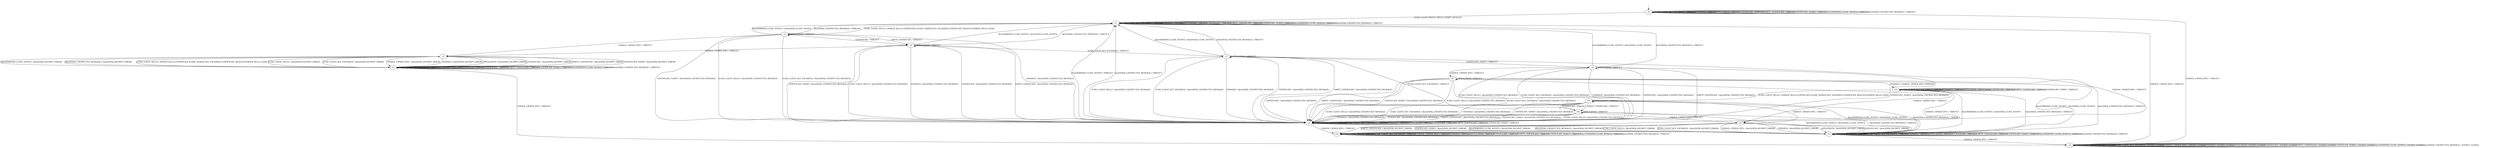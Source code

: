 digraph h4 {
s0 [label="s0"];
s1 [label="s1"];
s2 [label="s2"];
s3 [label="s3"];
s4 [label="s4"];
s5 [label="s5"];
s6 [label="s6"];
s7 [label="s7"];
s11 [label="s11"];
s14 [label="s14"];
s8 [label="s8"];
s12 [label="s12"];
s9 [label="s9"];
s10 [label="s10"];
s13 [label="s13"];
s15 [label="s15"];
s16 [label="s16"];
s0 -> s1 [label="ECDH_CLIENT_HELLO / HELLO_VERIFY_REQUEST"];
s0 -> s0 [label="ECDH_CLIENT_KEY_EXCHANGE / TIMEOUT"];
s0 -> s2 [label="CHANGE_CIPHER_SPEC / TIMEOUT"];
s0 -> s0 [label="FINISHED / TIMEOUT"];
s0 -> s0 [label="APPLICATION / TIMEOUT"];
s0 -> s0 [label="CERTIFICATE / TIMEOUT"];
s0 -> s0 [label="EMPTY_CERTIFICATE / TIMEOUT"];
s0 -> s0 [label="CERTIFICATE_VERIFY / TIMEOUT"];
s0 -> s0 [label="Alert(WARNING,CLOSE_NOTIFY) / TIMEOUT"];
s0 -> s0 [label="Alert(FATAL,UNEXPECTED_MESSAGE) / TIMEOUT"];
s1 -> s3 [label="ECDH_CLIENT_HELLO / SERVER_HELLO,CERTIFICATE,ECDHE_SERVER_KEY_EXCHANGE,CERTIFICATE_REQUEST,SERVER_HELLO_DONE"];
s1 -> s1 [label="ECDH_CLIENT_KEY_EXCHANGE / TIMEOUT"];
s1 -> s2 [label="CHANGE_CIPHER_SPEC / TIMEOUT"];
s1 -> s1 [label="FINISHED / TIMEOUT"];
s1 -> s1 [label="APPLICATION / TIMEOUT"];
s1 -> s1 [label="CERTIFICATE / TIMEOUT"];
s1 -> s1 [label="EMPTY_CERTIFICATE / TIMEOUT"];
s1 -> s1 [label="CERTIFICATE_VERIFY / TIMEOUT"];
s1 -> s1 [label="Alert(WARNING,CLOSE_NOTIFY) / TIMEOUT"];
s1 -> s1 [label="Alert(FATAL,UNEXPECTED_MESSAGE) / TIMEOUT"];
s2 -> s2 [label="ECDH_CLIENT_HELLO / SOCKET_CLOSED"];
s2 -> s2 [label="ECDH_CLIENT_KEY_EXCHANGE / SOCKET_CLOSED"];
s2 -> s2 [label="CHANGE_CIPHER_SPEC / SOCKET_CLOSED"];
s2 -> s2 [label="FINISHED / SOCKET_CLOSED"];
s2 -> s2 [label="APPLICATION / SOCKET_CLOSED"];
s2 -> s2 [label="CERTIFICATE / SOCKET_CLOSED"];
s2 -> s2 [label="EMPTY_CERTIFICATE / SOCKET_CLOSED"];
s2 -> s2 [label="CERTIFICATE_VERIFY / SOCKET_CLOSED"];
s2 -> s2 [label="Alert(WARNING,CLOSE_NOTIFY) / SOCKET_CLOSED"];
s2 -> s2 [label="Alert(FATAL,UNEXPECTED_MESSAGE) / SOCKET_CLOSED"];
s3 -> s4 [label="ECDH_CLIENT_HELLO / Alert(FATAL,UNEXPECTED_MESSAGE)"];
s3 -> s4 [label="ECDH_CLIENT_KEY_EXCHANGE / Alert(FATAL,UNEXPECTED_MESSAGE)"];
s3 -> s5 [label="CHANGE_CIPHER_SPEC / TIMEOUT"];
s3 -> s4 [label="FINISHED / Alert(FATAL,UNEXPECTED_MESSAGE)"];
s3 -> s3 [label="APPLICATION / TIMEOUT"];
s3 -> s6 [label="CERTIFICATE / TIMEOUT"];
s3 -> s6 [label="EMPTY_CERTIFICATE / TIMEOUT"];
s3 -> s4 [label="CERTIFICATE_VERIFY / Alert(FATAL,UNEXPECTED_MESSAGE)"];
s3 -> s1 [label="Alert(WARNING,CLOSE_NOTIFY) / Alert(FATAL,CLOSE_NOTIFY)"];
s3 -> s1 [label="Alert(FATAL,UNEXPECTED_MESSAGE) / TIMEOUT"];
s4 -> s4 [label="ECDH_CLIENT_HELLO / TIMEOUT"];
s4 -> s4 [label="ECDH_CLIENT_KEY_EXCHANGE / TIMEOUT"];
s4 -> s14 [label="CHANGE_CIPHER_SPEC / TIMEOUT"];
s4 -> s4 [label="FINISHED / TIMEOUT"];
s4 -> s4 [label="APPLICATION / TIMEOUT"];
s4 -> s4 [label="CERTIFICATE / TIMEOUT"];
s4 -> s4 [label="EMPTY_CERTIFICATE / TIMEOUT"];
s4 -> s4 [label="CERTIFICATE_VERIFY / TIMEOUT"];
s4 -> s1 [label="Alert(WARNING,CLOSE_NOTIFY) / TIMEOUT"];
s4 -> s1 [label="Alert(FATAL,UNEXPECTED_MESSAGE) / TIMEOUT"];
s5 -> s11 [label="ECDH_CLIENT_HELLO / Alert(FATAL,DECRYPT_ERROR)"];
s5 -> s11 [label="ECDH_CLIENT_KEY_EXCHANGE / Alert(FATAL,DECRYPT_ERROR)"];
s5 -> s11 [label="CHANGE_CIPHER_SPEC / Alert(FATAL,DECRYPT_ERROR)"];
s5 -> s11 [label="FINISHED / Alert(FATAL,DECRYPT_ERROR)"];
s5 -> s11 [label="APPLICATION / Alert(FATAL,DECRYPT_ERROR)"];
s5 -> s11 [label="CERTIFICATE / Alert(FATAL,DECRYPT_ERROR)"];
s5 -> s11 [label="EMPTY_CERTIFICATE / Alert(FATAL,DECRYPT_ERROR)"];
s5 -> s11 [label="CERTIFICATE_VERIFY / Alert(FATAL,DECRYPT_ERROR)"];
s5 -> s11 [label="Alert(WARNING,CLOSE_NOTIFY) / Alert(FATAL,DECRYPT_ERROR)"];
s5 -> s11 [label="Alert(FATAL,UNEXPECTED_MESSAGE) / Alert(FATAL,DECRYPT_ERROR)"];
s6 -> s4 [label="ECDH_CLIENT_HELLO / Alert(FATAL,UNEXPECTED_MESSAGE)"];
s6 -> s7 [label="ECDH_CLIENT_KEY_EXCHANGE / TIMEOUT"];
s6 -> s5 [label="CHANGE_CIPHER_SPEC / TIMEOUT"];
s6 -> s4 [label="FINISHED / Alert(FATAL,UNEXPECTED_MESSAGE)"];
s6 -> s6 [label="APPLICATION / TIMEOUT"];
s6 -> s4 [label="CERTIFICATE / Alert(FATAL,UNEXPECTED_MESSAGE)"];
s6 -> s4 [label="EMPTY_CERTIFICATE / Alert(FATAL,UNEXPECTED_MESSAGE)"];
s6 -> s4 [label="CERTIFICATE_VERIFY / Alert(FATAL,UNEXPECTED_MESSAGE)"];
s6 -> s1 [label="Alert(WARNING,CLOSE_NOTIFY) / Alert(FATAL,CLOSE_NOTIFY)"];
s6 -> s1 [label="Alert(FATAL,UNEXPECTED_MESSAGE) / TIMEOUT"];
s7 -> s4 [label="ECDH_CLIENT_HELLO / Alert(FATAL,UNEXPECTED_MESSAGE)"];
s7 -> s4 [label="ECDH_CLIENT_KEY_EXCHANGE / Alert(FATAL,UNEXPECTED_MESSAGE)"];
s7 -> s12 [label="CHANGE_CIPHER_SPEC / TIMEOUT"];
s7 -> s4 [label="FINISHED / Alert(FATAL,UNEXPECTED_MESSAGE)"];
s7 -> s7 [label="APPLICATION / TIMEOUT"];
s7 -> s4 [label="CERTIFICATE / Alert(FATAL,UNEXPECTED_MESSAGE)"];
s7 -> s4 [label="EMPTY_CERTIFICATE / Alert(FATAL,UNEXPECTED_MESSAGE)"];
s7 -> s8 [label="CERTIFICATE_VERIFY / TIMEOUT"];
s7 -> s1 [label="Alert(WARNING,CLOSE_NOTIFY) / Alert(FATAL,CLOSE_NOTIFY)"];
s7 -> s1 [label="Alert(FATAL,UNEXPECTED_MESSAGE) / TIMEOUT"];
s11 -> s5 [label="ECDH_CLIENT_HELLO / SERVER_HELLO,CERTIFICATE,ECDHE_SERVER_KEY_EXCHANGE,CERTIFICATE_REQUEST,SERVER_HELLO_DONE"];
s11 -> s11 [label="ECDH_CLIENT_KEY_EXCHANGE / TIMEOUT"];
s11 -> s2 [label="CHANGE_CIPHER_SPEC / TIMEOUT"];
s11 -> s11 [label="FINISHED / TIMEOUT"];
s11 -> s11 [label="APPLICATION / TIMEOUT"];
s11 -> s11 [label="CERTIFICATE / TIMEOUT"];
s11 -> s11 [label="EMPTY_CERTIFICATE / TIMEOUT"];
s11 -> s11 [label="CERTIFICATE_VERIFY / TIMEOUT"];
s11 -> s11 [label="Alert(WARNING,CLOSE_NOTIFY) / TIMEOUT"];
s11 -> s11 [label="Alert(FATAL,UNEXPECTED_MESSAGE) / TIMEOUT"];
s14 -> s14 [label="ECDH_CLIENT_HELLO / TIMEOUT"];
s14 -> s14 [label="ECDH_CLIENT_KEY_EXCHANGE / TIMEOUT"];
s14 -> s14 [label="CHANGE_CIPHER_SPEC / TIMEOUT"];
s14 -> s14 [label="FINISHED / TIMEOUT"];
s14 -> s14 [label="APPLICATION / TIMEOUT"];
s14 -> s14 [label="CERTIFICATE / TIMEOUT"];
s14 -> s14 [label="EMPTY_CERTIFICATE / TIMEOUT"];
s14 -> s14 [label="CERTIFICATE_VERIFY / TIMEOUT"];
s14 -> s14 [label="Alert(WARNING,CLOSE_NOTIFY) / TIMEOUT"];
s14 -> s14 [label="Alert(FATAL,UNEXPECTED_MESSAGE) / TIMEOUT"];
s8 -> s4 [label="ECDH_CLIENT_HELLO / Alert(FATAL,UNEXPECTED_MESSAGE)"];
s8 -> s4 [label="ECDH_CLIENT_KEY_EXCHANGE / Alert(FATAL,UNEXPECTED_MESSAGE)"];
s8 -> s9 [label="CHANGE_CIPHER_SPEC / TIMEOUT"];
s8 -> s4 [label="FINISHED / Alert(FATAL,UNEXPECTED_MESSAGE)"];
s8 -> s8 [label="APPLICATION / TIMEOUT"];
s8 -> s4 [label="CERTIFICATE / Alert(FATAL,UNEXPECTED_MESSAGE)"];
s8 -> s4 [label="EMPTY_CERTIFICATE / Alert(FATAL,UNEXPECTED_MESSAGE)"];
s8 -> s4 [label="CERTIFICATE_VERIFY / Alert(FATAL,UNEXPECTED_MESSAGE)"];
s8 -> s1 [label="Alert(WARNING,CLOSE_NOTIFY) / Alert(FATAL,CLOSE_NOTIFY)"];
s8 -> s1 [label="Alert(FATAL,UNEXPECTED_MESSAGE) / TIMEOUT"];
s12 -> s13 [label="ECDH_CLIENT_HELLO / Alert(FATAL,DECRYPT_ERROR)"];
s12 -> s13 [label="ECDH_CLIENT_KEY_EXCHANGE / Alert(FATAL,DECRYPT_ERROR)"];
s12 -> s13 [label="CHANGE_CIPHER_SPEC / Alert(FATAL,DECRYPT_ERROR)"];
s12 -> s13 [label="FINISHED / Alert(FATAL,DECRYPT_ERROR)"];
s12 -> s13 [label="APPLICATION / Alert(FATAL,DECRYPT_ERROR)"];
s12 -> s13 [label="CERTIFICATE / Alert(FATAL,DECRYPT_ERROR)"];
s12 -> s13 [label="EMPTY_CERTIFICATE / Alert(FATAL,DECRYPT_ERROR)"];
s12 -> s13 [label="CERTIFICATE_VERIFY / Alert(FATAL,DECRYPT_ERROR)"];
s12 -> s13 [label="Alert(WARNING,CLOSE_NOTIFY) / Alert(FATAL,DECRYPT_ERROR)"];
s12 -> s13 [label="Alert(FATAL,UNEXPECTED_MESSAGE) / Alert(FATAL,DECRYPT_ERROR)"];
s9 -> s4 [label="ECDH_CLIENT_HELLO / Alert(FATAL,UNEXPECTED_MESSAGE)"];
s9 -> s4 [label="ECDH_CLIENT_KEY_EXCHANGE / Alert(FATAL,UNEXPECTED_MESSAGE)"];
s9 -> s12 [label="CHANGE_CIPHER_SPEC / TIMEOUT"];
s9 -> s10 [label="FINISHED / CHANGE_CIPHER_SPEC,FINISHED"];
s9 -> s9 [label="APPLICATION / TIMEOUT"];
s9 -> s4 [label="CERTIFICATE / Alert(FATAL,UNEXPECTED_MESSAGE)"];
s9 -> s4 [label="EMPTY_CERTIFICATE / Alert(FATAL,UNEXPECTED_MESSAGE)"];
s9 -> s4 [label="CERTIFICATE_VERIFY / Alert(FATAL,UNEXPECTED_MESSAGE)"];
s9 -> s13 [label="Alert(WARNING,CLOSE_NOTIFY) / Alert(FATAL,CLOSE_NOTIFY)"];
s9 -> s13 [label="Alert(FATAL,UNEXPECTED_MESSAGE) / TIMEOUT"];
s10 -> s15 [label="ECDH_CLIENT_HELLO / SERVER_HELLO,CERTIFICATE,ECDHE_SERVER_KEY_EXCHANGE,CERTIFICATE_REQUEST,SERVER_HELLO_DONE"];
s10 -> s10 [label="ECDH_CLIENT_KEY_EXCHANGE / TIMEOUT"];
s10 -> s14 [label="CHANGE_CIPHER_SPEC / TIMEOUT"];
s10 -> s10 [label="FINISHED / TIMEOUT"];
s10 -> s10 [label="APPLICATION / APPLICATION"];
s10 -> s10 [label="CERTIFICATE / TIMEOUT"];
s10 -> s10 [label="EMPTY_CERTIFICATE / TIMEOUT"];
s10 -> s10 [label="CERTIFICATE_VERIFY / TIMEOUT"];
s10 -> s13 [label="Alert(WARNING,CLOSE_NOTIFY) / Alert(FATAL,CLOSE_NOTIFY)"];
s10 -> s13 [label="Alert(FATAL,UNEXPECTED_MESSAGE) / TIMEOUT"];
s13 -> s13 [label="ECDH_CLIENT_HELLO / TIMEOUT"];
s13 -> s13 [label="ECDH_CLIENT_KEY_EXCHANGE / TIMEOUT"];
s13 -> s2 [label="CHANGE_CIPHER_SPEC / TIMEOUT"];
s13 -> s13 [label="FINISHED / TIMEOUT"];
s13 -> s13 [label="APPLICATION / TIMEOUT"];
s13 -> s13 [label="CERTIFICATE / TIMEOUT"];
s13 -> s13 [label="EMPTY_CERTIFICATE / TIMEOUT"];
s13 -> s13 [label="CERTIFICATE_VERIFY / TIMEOUT"];
s13 -> s13 [label="Alert(WARNING,CLOSE_NOTIFY) / TIMEOUT"];
s13 -> s13 [label="Alert(FATAL,UNEXPECTED_MESSAGE) / TIMEOUT"];
s15 -> s4 [label="ECDH_CLIENT_HELLO / Alert(FATAL,UNEXPECTED_MESSAGE)"];
s15 -> s4 [label="ECDH_CLIENT_KEY_EXCHANGE / Alert(FATAL,UNEXPECTED_MESSAGE)"];
s15 -> s12 [label="CHANGE_CIPHER_SPEC / TIMEOUT"];
s15 -> s4 [label="FINISHED / Alert(FATAL,UNEXPECTED_MESSAGE)"];
s15 -> s15 [label="APPLICATION / TIMEOUT"];
s15 -> s16 [label="CERTIFICATE / TIMEOUT"];
s15 -> s16 [label="EMPTY_CERTIFICATE / TIMEOUT"];
s15 -> s4 [label="CERTIFICATE_VERIFY / Alert(FATAL,UNEXPECTED_MESSAGE)"];
s15 -> s13 [label="Alert(WARNING,CLOSE_NOTIFY) / Alert(FATAL,CLOSE_NOTIFY)"];
s15 -> s13 [label="Alert(FATAL,UNEXPECTED_MESSAGE) / TIMEOUT"];
s16 -> s4 [label="ECDH_CLIENT_HELLO / Alert(FATAL,UNEXPECTED_MESSAGE)"];
s16 -> s7 [label="ECDH_CLIENT_KEY_EXCHANGE / TIMEOUT"];
s16 -> s12 [label="CHANGE_CIPHER_SPEC / TIMEOUT"];
s16 -> s4 [label="FINISHED / Alert(FATAL,UNEXPECTED_MESSAGE)"];
s16 -> s16 [label="APPLICATION / TIMEOUT"];
s16 -> s4 [label="CERTIFICATE / Alert(FATAL,UNEXPECTED_MESSAGE)"];
s16 -> s4 [label="EMPTY_CERTIFICATE / Alert(FATAL,UNEXPECTED_MESSAGE)"];
s16 -> s4 [label="CERTIFICATE_VERIFY / Alert(FATAL,UNEXPECTED_MESSAGE)"];
s16 -> s13 [label="Alert(WARNING,CLOSE_NOTIFY) / Alert(FATAL,CLOSE_NOTIFY)"];
s16 -> s13 [label="Alert(FATAL,UNEXPECTED_MESSAGE) / TIMEOUT"];
__start0 [shape=none, label=""];
__start0 -> s0 [label=""];
}
